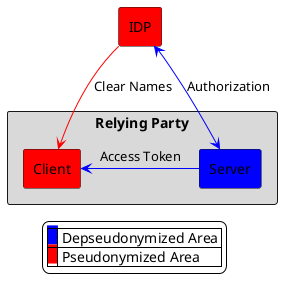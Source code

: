@startuml
skinparam backgroundColor white

rectangle IDP #red

rectangle RelyingParty as "Relying Party" #D9D9D9 {
  rectangle Client #red
  rectangle Server #blue
}

IDP <-[#blue]down-> Server : Authorization
IDP -[#red]left-> Client : Clear Names
Client <-[#blue]right- Server : Access Token

 legend
 |<back:#blue>   </back>| Depseudonymized Area |
 |<back:#red>   </back>| Pseudonymized Area |
 endlegend

@enduml
